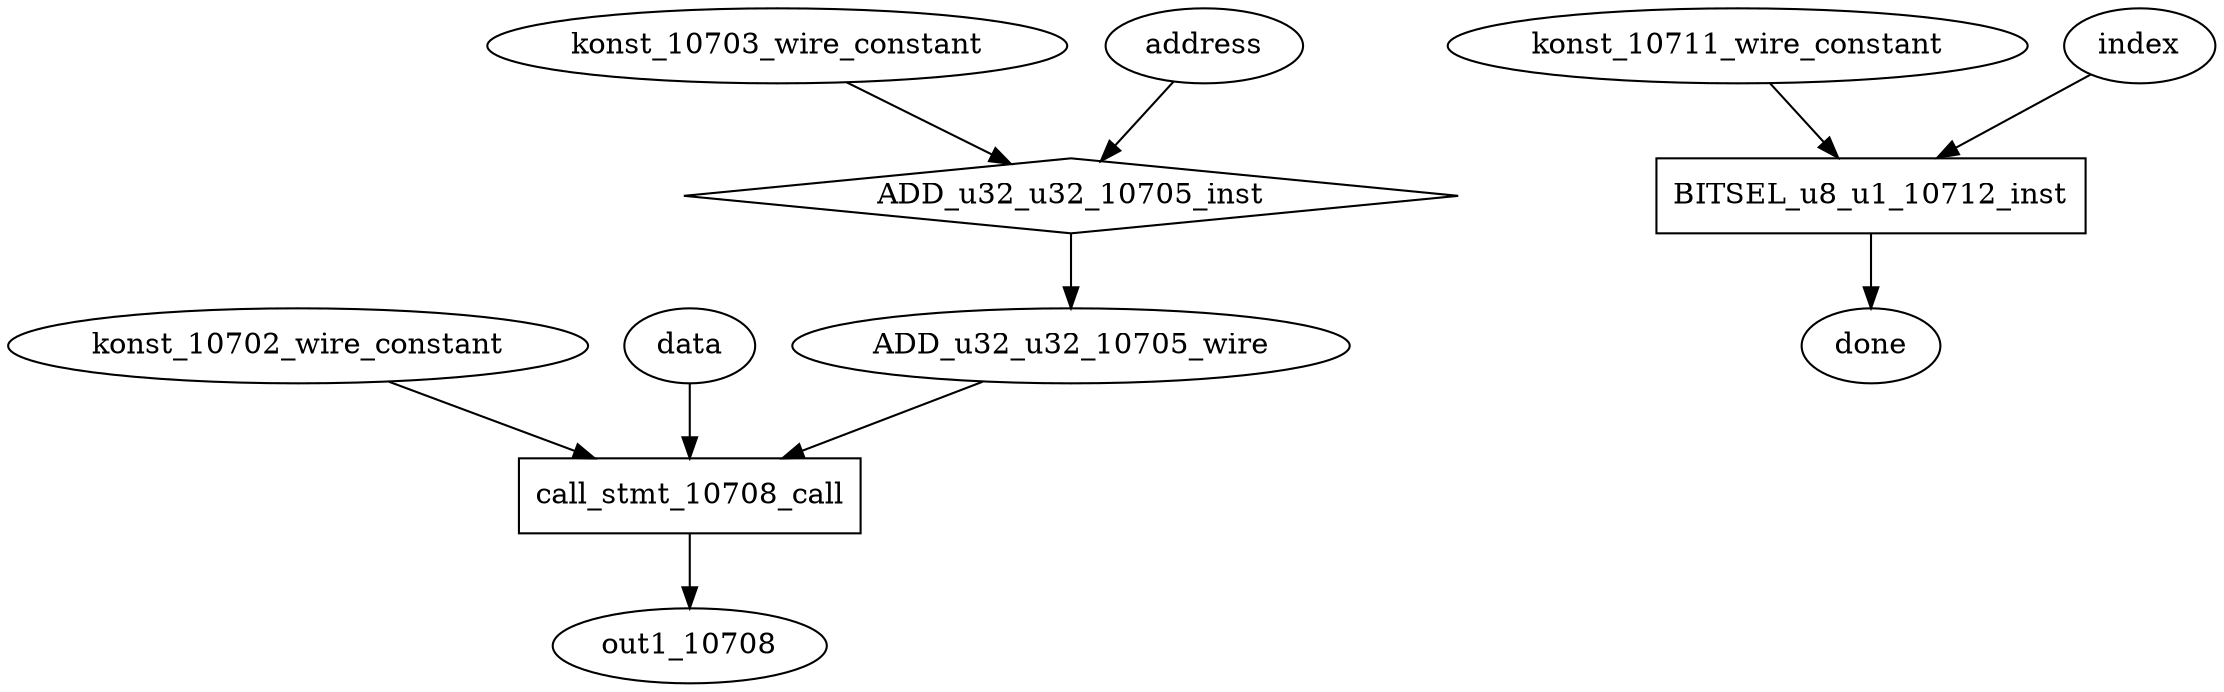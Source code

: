 digraph data_path {
  ADD_u32_u32_10705_wire [shape=ellipse];
  konst_10702_wire_constant [shape=ellipse];
  konst_10703_wire_constant [shape=ellipse];
  konst_10711_wire_constant [shape=ellipse];
  out1_10708 [shape=ellipse];
  ADD_u32_u32_10705_inst [shape=diamond];
address  -> ADD_u32_u32_10705_inst;
konst_10703_wire_constant  -> ADD_u32_u32_10705_inst;
ADD_u32_u32_10705_inst -> ADD_u32_u32_10705_wire;
  BITSEL_u8_u1_10712_inst [shape=rectangle];
index  -> BITSEL_u8_u1_10712_inst;
konst_10711_wire_constant  -> BITSEL_u8_u1_10712_inst;
BITSEL_u8_u1_10712_inst -> done;
  call_stmt_10708_call [shape=rectangle];
konst_10702_wire_constant  -> call_stmt_10708_call;
ADD_u32_u32_10705_wire  -> call_stmt_10708_call;
data  -> call_stmt_10708_call;
call_stmt_10708_call -> out1_10708;
}
